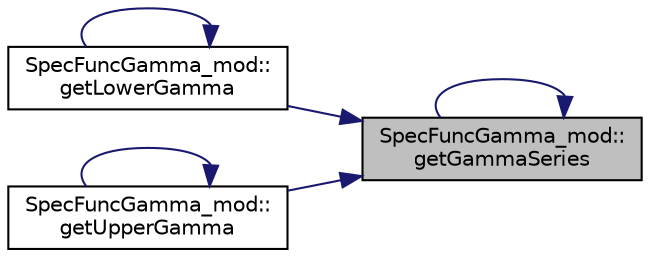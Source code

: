 digraph "SpecFuncGamma_mod::getGammaSeries"
{
 // LATEX_PDF_SIZE
  edge [fontname="Helvetica",fontsize="10",labelfontname="Helvetica",labelfontsize="10"];
  node [fontname="Helvetica",fontsize="10",shape=record];
  rankdir="RL";
  Node1 [label="SpecFuncGamma_mod::\lgetGammaSeries",height=0.2,width=0.4,color="black", fillcolor="grey75", style="filled", fontcolor="black",tooltip="Return the lower incomplete Gamma function P(exponent, upperLim) evaluated by its series representati..."];
  Node1 -> Node1 [dir="back",color="midnightblue",fontsize="10",style="solid",fontname="Helvetica"];
  Node1 -> Node2 [dir="back",color="midnightblue",fontsize="10",style="solid",fontname="Helvetica"];
  Node2 [label="SpecFuncGamma_mod::\lgetLowerGamma",height=0.2,width=0.4,color="black", fillcolor="white", style="filled",URL="$namespaceSpecFuncGamma__mod.html#ae02df81ca69c0b676ee10af7fecdba68",tooltip="Return the lower incomplete Gamma function for the specified exponent and upper limit...."];
  Node2 -> Node2 [dir="back",color="midnightblue",fontsize="10",style="solid",fontname="Helvetica"];
  Node1 -> Node3 [dir="back",color="midnightblue",fontsize="10",style="solid",fontname="Helvetica"];
  Node3 [label="SpecFuncGamma_mod::\lgetUpperGamma",height=0.2,width=0.4,color="black", fillcolor="white", style="filled",URL="$namespaceSpecFuncGamma__mod.html#ad068ce4ede63f06aedc4d64ffde05fba",tooltip="Return the upper incomplete Gamma function for the specified exponent and upper limit...."];
  Node3 -> Node3 [dir="back",color="midnightblue",fontsize="10",style="solid",fontname="Helvetica"];
}
